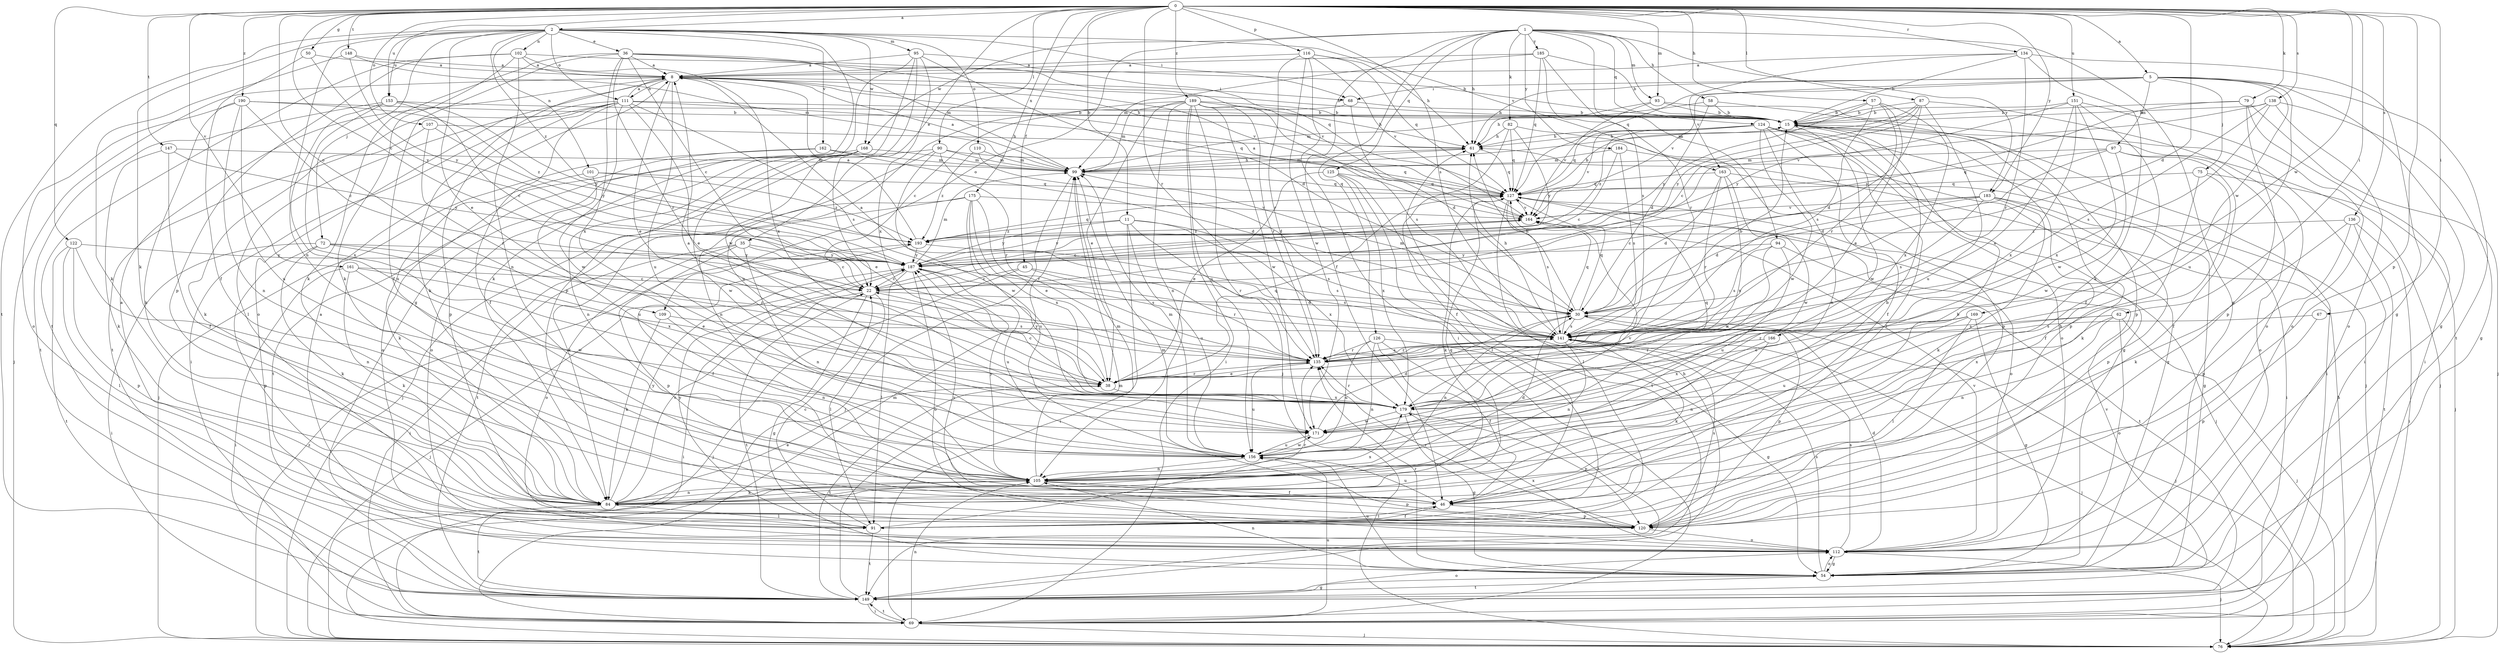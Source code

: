 strict digraph  {
0;
1;
2;
5;
8;
11;
15;
22;
30;
35;
36;
38;
45;
46;
50;
54;
57;
58;
61;
62;
67;
68;
69;
72;
75;
76;
79;
82;
84;
87;
90;
91;
93;
94;
95;
97;
99;
101;
102;
105;
107;
109;
110;
111;
112;
116;
120;
122;
124;
125;
126;
127;
134;
135;
136;
138;
141;
147;
148;
149;
151;
153;
156;
161;
162;
163;
164;
166;
168;
169;
171;
175;
179;
183;
184;
185;
187;
189;
190;
193;
0 -> 2  [label=a];
0 -> 5  [label=a];
0 -> 11  [label=b];
0 -> 22  [label=c];
0 -> 30  [label=d];
0 -> 35  [label=e];
0 -> 45  [label=f];
0 -> 50  [label=g];
0 -> 57  [label=h];
0 -> 62  [label=i];
0 -> 67  [label=i];
0 -> 79  [label=k];
0 -> 87  [label=l];
0 -> 90  [label=l];
0 -> 93  [label=m];
0 -> 107  [label=o];
0 -> 109  [label=o];
0 -> 116  [label=p];
0 -> 120  [label=p];
0 -> 122  [label=q];
0 -> 134  [label=r];
0 -> 135  [label=r];
0 -> 136  [label=s];
0 -> 138  [label=s];
0 -> 141  [label=s];
0 -> 147  [label=t];
0 -> 148  [label=t];
0 -> 151  [label=u];
0 -> 153  [label=u];
0 -> 161  [label=v];
0 -> 166  [label=w];
0 -> 175  [label=x];
0 -> 183  [label=y];
0 -> 189  [label=z];
0 -> 190  [label=z];
1 -> 46  [label=f];
1 -> 54  [label=g];
1 -> 58  [label=h];
1 -> 61  [label=h];
1 -> 82  [label=k];
1 -> 93  [label=m];
1 -> 94  [label=m];
1 -> 109  [label=o];
1 -> 124  [label=q];
1 -> 125  [label=q];
1 -> 126  [label=q];
1 -> 168  [label=w];
1 -> 183  [label=y];
1 -> 184  [label=y];
1 -> 185  [label=y];
2 -> 36  [label=e];
2 -> 38  [label=e];
2 -> 54  [label=g];
2 -> 68  [label=i];
2 -> 72  [label=j];
2 -> 84  [label=k];
2 -> 95  [label=m];
2 -> 101  [label=n];
2 -> 102  [label=n];
2 -> 105  [label=n];
2 -> 110  [label=o];
2 -> 111  [label=o];
2 -> 149  [label=t];
2 -> 153  [label=u];
2 -> 162  [label=v];
2 -> 163  [label=v];
2 -> 168  [label=w];
2 -> 193  [label=z];
5 -> 54  [label=g];
5 -> 61  [label=h];
5 -> 68  [label=i];
5 -> 75  [label=j];
5 -> 97  [label=m];
5 -> 149  [label=t];
5 -> 156  [label=u];
5 -> 163  [label=v];
5 -> 164  [label=v];
5 -> 169  [label=w];
8 -> 15  [label=b];
8 -> 38  [label=e];
8 -> 61  [label=h];
8 -> 68  [label=i];
8 -> 76  [label=j];
8 -> 84  [label=k];
8 -> 111  [label=o];
8 -> 112  [label=o];
8 -> 156  [label=u];
11 -> 69  [label=i];
11 -> 135  [label=r];
11 -> 141  [label=s];
11 -> 156  [label=u];
11 -> 179  [label=x];
11 -> 187  [label=y];
11 -> 193  [label=z];
15 -> 61  [label=h];
15 -> 69  [label=i];
15 -> 76  [label=j];
15 -> 120  [label=p];
15 -> 171  [label=w];
22 -> 30  [label=d];
22 -> 54  [label=g];
22 -> 69  [label=i];
22 -> 91  [label=l];
22 -> 149  [label=t];
30 -> 61  [label=h];
30 -> 76  [label=j];
30 -> 99  [label=m];
30 -> 105  [label=n];
30 -> 120  [label=p];
30 -> 127  [label=q];
30 -> 141  [label=s];
35 -> 22  [label=c];
35 -> 69  [label=i];
35 -> 105  [label=n];
35 -> 112  [label=o];
35 -> 120  [label=p];
35 -> 187  [label=y];
36 -> 8  [label=a];
36 -> 22  [label=c];
36 -> 46  [label=f];
36 -> 84  [label=k];
36 -> 99  [label=m];
36 -> 127  [label=q];
36 -> 135  [label=r];
36 -> 164  [label=v];
36 -> 179  [label=x];
38 -> 22  [label=c];
38 -> 127  [label=q];
38 -> 135  [label=r];
38 -> 149  [label=t];
38 -> 179  [label=x];
38 -> 187  [label=y];
45 -> 22  [label=c];
45 -> 76  [label=j];
45 -> 135  [label=r];
45 -> 141  [label=s];
46 -> 15  [label=b];
46 -> 91  [label=l];
46 -> 120  [label=p];
46 -> 156  [label=u];
50 -> 8  [label=a];
50 -> 46  [label=f];
50 -> 187  [label=y];
54 -> 105  [label=n];
54 -> 112  [label=o];
54 -> 135  [label=r];
54 -> 141  [label=s];
54 -> 149  [label=t];
54 -> 156  [label=u];
57 -> 15  [label=b];
57 -> 38  [label=e];
57 -> 135  [label=r];
57 -> 141  [label=s];
57 -> 179  [label=x];
57 -> 187  [label=y];
58 -> 15  [label=b];
58 -> 30  [label=d];
58 -> 61  [label=h];
58 -> 120  [label=p];
61 -> 99  [label=m];
61 -> 127  [label=q];
62 -> 76  [label=j];
62 -> 105  [label=n];
62 -> 112  [label=o];
62 -> 135  [label=r];
62 -> 141  [label=s];
62 -> 179  [label=x];
67 -> 120  [label=p];
67 -> 141  [label=s];
68 -> 15  [label=b];
68 -> 30  [label=d];
68 -> 156  [label=u];
69 -> 76  [label=j];
69 -> 99  [label=m];
69 -> 105  [label=n];
69 -> 149  [label=t];
69 -> 156  [label=u];
72 -> 69  [label=i];
72 -> 84  [label=k];
72 -> 120  [label=p];
72 -> 135  [label=r];
72 -> 179  [label=x];
72 -> 187  [label=y];
75 -> 46  [label=f];
75 -> 76  [label=j];
75 -> 84  [label=k];
75 -> 127  [label=q];
76 -> 61  [label=h];
76 -> 193  [label=z];
79 -> 15  [label=b];
79 -> 69  [label=i];
79 -> 76  [label=j];
79 -> 120  [label=p];
79 -> 187  [label=y];
82 -> 46  [label=f];
82 -> 61  [label=h];
82 -> 120  [label=p];
82 -> 127  [label=q];
82 -> 187  [label=y];
84 -> 22  [label=c];
84 -> 38  [label=e];
84 -> 91  [label=l];
84 -> 105  [label=n];
84 -> 127  [label=q];
84 -> 149  [label=t];
84 -> 179  [label=x];
84 -> 187  [label=y];
87 -> 15  [label=b];
87 -> 22  [label=c];
87 -> 30  [label=d];
87 -> 99  [label=m];
87 -> 112  [label=o];
87 -> 156  [label=u];
87 -> 187  [label=y];
90 -> 76  [label=j];
90 -> 99  [label=m];
90 -> 105  [label=n];
90 -> 127  [label=q];
90 -> 135  [label=r];
90 -> 171  [label=w];
91 -> 8  [label=a];
91 -> 15  [label=b];
91 -> 22  [label=c];
91 -> 46  [label=f];
91 -> 135  [label=r];
91 -> 149  [label=t];
91 -> 187  [label=y];
93 -> 15  [label=b];
93 -> 69  [label=i];
93 -> 99  [label=m];
93 -> 164  [label=v];
94 -> 141  [label=s];
94 -> 149  [label=t];
94 -> 156  [label=u];
94 -> 179  [label=x];
94 -> 187  [label=y];
95 -> 8  [label=a];
95 -> 15  [label=b];
95 -> 30  [label=d];
95 -> 84  [label=k];
95 -> 120  [label=p];
95 -> 171  [label=w];
95 -> 179  [label=x];
97 -> 30  [label=d];
97 -> 46  [label=f];
97 -> 99  [label=m];
97 -> 112  [label=o];
97 -> 127  [label=q];
97 -> 171  [label=w];
99 -> 8  [label=a];
99 -> 61  [label=h];
99 -> 76  [label=j];
99 -> 127  [label=q];
101 -> 84  [label=k];
101 -> 127  [label=q];
101 -> 156  [label=u];
101 -> 193  [label=z];
102 -> 8  [label=a];
102 -> 84  [label=k];
102 -> 105  [label=n];
102 -> 120  [label=p];
102 -> 149  [label=t];
102 -> 164  [label=v];
102 -> 179  [label=x];
105 -> 15  [label=b];
105 -> 30  [label=d];
105 -> 46  [label=f];
105 -> 84  [label=k];
105 -> 99  [label=m];
105 -> 120  [label=p];
105 -> 187  [label=y];
107 -> 61  [label=h];
107 -> 84  [label=k];
107 -> 135  [label=r];
107 -> 187  [label=y];
109 -> 84  [label=k];
109 -> 105  [label=n];
109 -> 141  [label=s];
110 -> 30  [label=d];
110 -> 99  [label=m];
110 -> 193  [label=z];
111 -> 8  [label=a];
111 -> 15  [label=b];
111 -> 38  [label=e];
111 -> 46  [label=f];
111 -> 69  [label=i];
111 -> 91  [label=l];
111 -> 120  [label=p];
111 -> 127  [label=q];
111 -> 141  [label=s];
111 -> 149  [label=t];
111 -> 171  [label=w];
112 -> 8  [label=a];
112 -> 30  [label=d];
112 -> 54  [label=g];
112 -> 76  [label=j];
112 -> 141  [label=s];
112 -> 164  [label=v];
112 -> 179  [label=x];
116 -> 8  [label=a];
116 -> 61  [label=h];
116 -> 69  [label=i];
116 -> 127  [label=q];
116 -> 135  [label=r];
116 -> 164  [label=v];
116 -> 171  [label=w];
120 -> 99  [label=m];
120 -> 112  [label=o];
120 -> 135  [label=r];
120 -> 141  [label=s];
120 -> 187  [label=y];
122 -> 91  [label=l];
122 -> 105  [label=n];
122 -> 120  [label=p];
122 -> 149  [label=t];
122 -> 187  [label=y];
124 -> 46  [label=f];
124 -> 54  [label=g];
124 -> 61  [label=h];
124 -> 76  [label=j];
124 -> 91  [label=l];
124 -> 105  [label=n];
124 -> 112  [label=o];
124 -> 127  [label=q];
124 -> 164  [label=v];
124 -> 171  [label=w];
124 -> 193  [label=z];
125 -> 38  [label=e];
125 -> 91  [label=l];
125 -> 127  [label=q];
125 -> 149  [label=t];
125 -> 179  [label=x];
126 -> 46  [label=f];
126 -> 54  [label=g];
126 -> 105  [label=n];
126 -> 135  [label=r];
126 -> 149  [label=t];
126 -> 156  [label=u];
127 -> 15  [label=b];
127 -> 76  [label=j];
127 -> 84  [label=k];
127 -> 91  [label=l];
127 -> 112  [label=o];
127 -> 141  [label=s];
127 -> 164  [label=v];
134 -> 8  [label=a];
134 -> 15  [label=b];
134 -> 54  [label=g];
134 -> 84  [label=k];
134 -> 127  [label=q];
134 -> 135  [label=r];
135 -> 38  [label=e];
135 -> 141  [label=s];
135 -> 156  [label=u];
136 -> 69  [label=i];
136 -> 84  [label=k];
136 -> 120  [label=p];
136 -> 149  [label=t];
136 -> 193  [label=z];
138 -> 15  [label=b];
138 -> 54  [label=g];
138 -> 112  [label=o];
138 -> 141  [label=s];
138 -> 164  [label=v];
138 -> 179  [label=x];
141 -> 8  [label=a];
141 -> 15  [label=b];
141 -> 61  [label=h];
141 -> 76  [label=j];
141 -> 84  [label=k];
141 -> 105  [label=n];
141 -> 127  [label=q];
141 -> 135  [label=r];
147 -> 46  [label=f];
147 -> 84  [label=k];
147 -> 99  [label=m];
147 -> 187  [label=y];
148 -> 8  [label=a];
148 -> 84  [label=k];
148 -> 99  [label=m];
148 -> 187  [label=y];
149 -> 54  [label=g];
149 -> 61  [label=h];
149 -> 69  [label=i];
149 -> 99  [label=m];
149 -> 112  [label=o];
149 -> 164  [label=v];
151 -> 15  [label=b];
151 -> 38  [label=e];
151 -> 46  [label=f];
151 -> 112  [label=o];
151 -> 171  [label=w];
151 -> 179  [label=x];
151 -> 187  [label=y];
153 -> 15  [label=b];
153 -> 22  [label=c];
153 -> 149  [label=t];
153 -> 156  [label=u];
153 -> 179  [label=x];
153 -> 187  [label=y];
156 -> 99  [label=m];
156 -> 105  [label=n];
156 -> 164  [label=v];
156 -> 171  [label=w];
161 -> 22  [label=c];
161 -> 38  [label=e];
161 -> 69  [label=i];
161 -> 84  [label=k];
161 -> 171  [label=w];
162 -> 30  [label=d];
162 -> 76  [label=j];
162 -> 99  [label=m];
162 -> 112  [label=o];
163 -> 30  [label=d];
163 -> 69  [label=i];
163 -> 127  [label=q];
163 -> 135  [label=r];
163 -> 171  [label=w];
163 -> 179  [label=x];
164 -> 8  [label=a];
164 -> 22  [label=c];
164 -> 193  [label=z];
166 -> 105  [label=n];
166 -> 135  [label=r];
166 -> 179  [label=x];
168 -> 38  [label=e];
168 -> 99  [label=m];
168 -> 105  [label=n];
168 -> 112  [label=o];
168 -> 149  [label=t];
168 -> 171  [label=w];
169 -> 38  [label=e];
169 -> 54  [label=g];
169 -> 91  [label=l];
169 -> 141  [label=s];
169 -> 156  [label=u];
171 -> 30  [label=d];
171 -> 156  [label=u];
175 -> 38  [label=e];
175 -> 84  [label=k];
175 -> 135  [label=r];
175 -> 149  [label=t];
175 -> 156  [label=u];
175 -> 164  [label=v];
175 -> 179  [label=x];
179 -> 8  [label=a];
179 -> 54  [label=g];
179 -> 120  [label=p];
179 -> 127  [label=q];
179 -> 135  [label=r];
179 -> 171  [label=w];
183 -> 22  [label=c];
183 -> 30  [label=d];
183 -> 54  [label=g];
183 -> 84  [label=k];
183 -> 120  [label=p];
183 -> 141  [label=s];
183 -> 164  [label=v];
184 -> 22  [label=c];
184 -> 54  [label=g];
184 -> 99  [label=m];
184 -> 141  [label=s];
185 -> 8  [label=a];
185 -> 15  [label=b];
185 -> 99  [label=m];
185 -> 127  [label=q];
185 -> 135  [label=r];
185 -> 141  [label=s];
187 -> 22  [label=c];
187 -> 76  [label=j];
187 -> 91  [label=l];
187 -> 99  [label=m];
187 -> 112  [label=o];
187 -> 141  [label=s];
187 -> 156  [label=u];
187 -> 164  [label=v];
189 -> 15  [label=b];
189 -> 22  [label=c];
189 -> 38  [label=e];
189 -> 61  [label=h];
189 -> 69  [label=i];
189 -> 76  [label=j];
189 -> 99  [label=m];
189 -> 105  [label=n];
189 -> 135  [label=r];
189 -> 141  [label=s];
189 -> 156  [label=u];
189 -> 171  [label=w];
190 -> 15  [label=b];
190 -> 22  [label=c];
190 -> 84  [label=k];
190 -> 105  [label=n];
190 -> 112  [label=o];
190 -> 156  [label=u];
190 -> 193  [label=z];
193 -> 8  [label=a];
193 -> 46  [label=f];
193 -> 127  [label=q];
193 -> 141  [label=s];
193 -> 187  [label=y];
}
